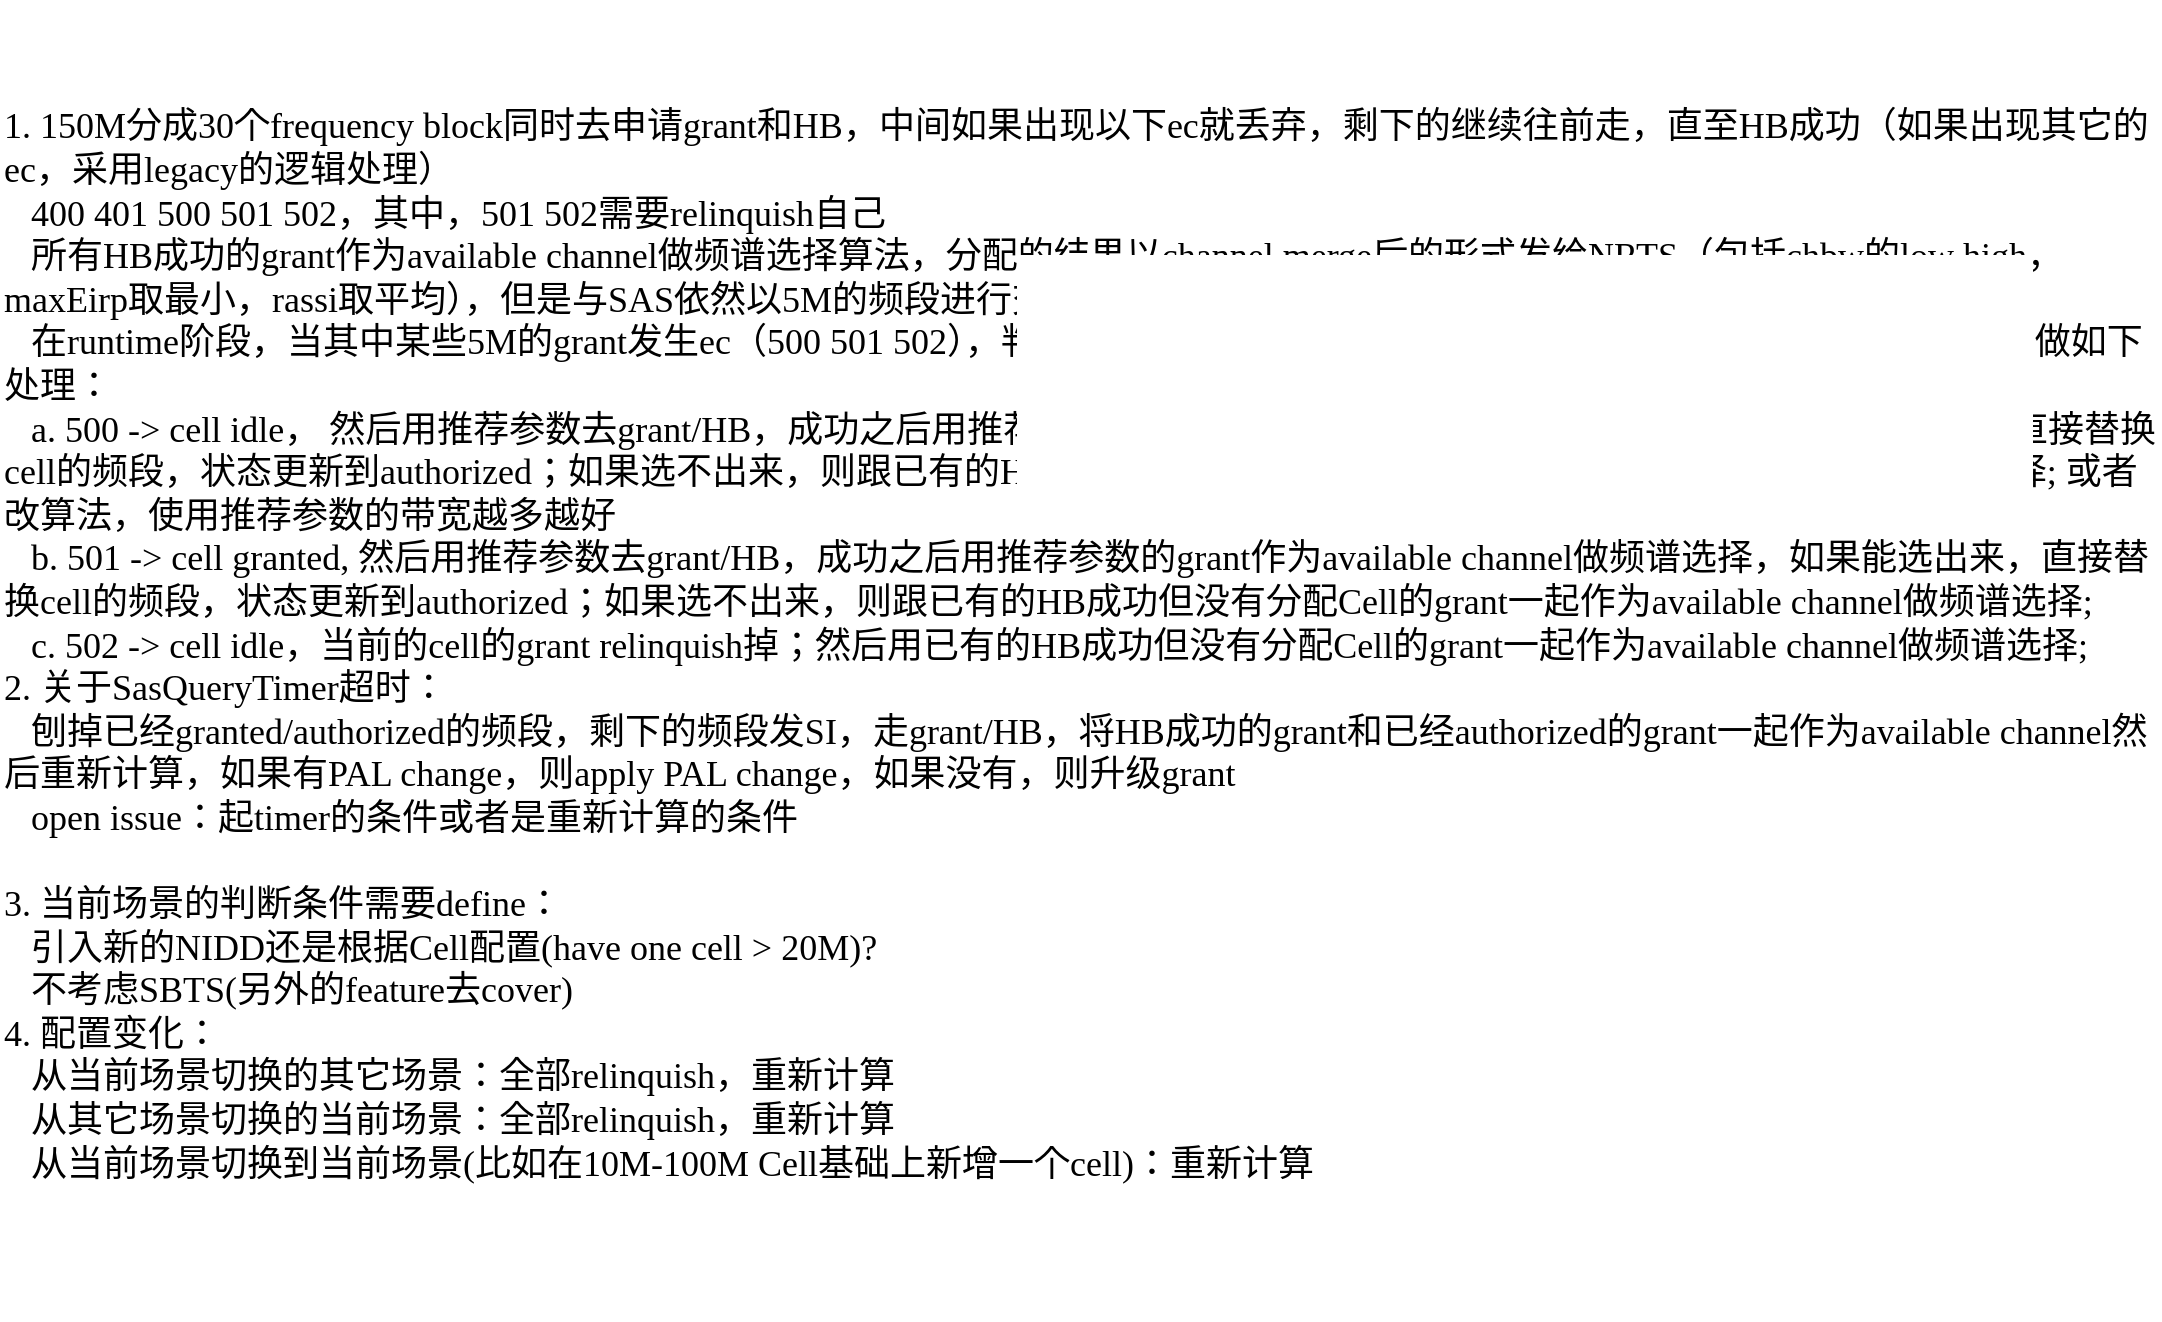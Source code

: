<mxfile version="20.0.3" type="github">
  <diagram id="WpVQEyk78ByjNM30UpTz" name="Page-1">
    <mxGraphModel dx="1422" dy="762" grid="1" gridSize="10" guides="1" tooltips="1" connect="1" arrows="1" fold="1" page="1" pageScale="1" pageWidth="1169" pageHeight="1654" math="0" shadow="0">
      <root>
        <mxCell id="0" />
        <mxCell id="1" parent="0" />
        <mxCell id="bD_4H4n_7uu2J1j26MGU-1" value="&lt;p&gt;&lt;font style=&quot;font-size: 18px;&quot; face=&quot;Verdana&quot;&gt;1. 150M分成30个frequency block同时去申请grant和HB，中间如果出现以下ec就丢弃，剩下的继续往前走，直至HB成功（如果出现其它的ec，采用legacy的逻辑处理）&lt;br&gt;&amp;nbsp; &amp;nbsp;400 401 500 501 502，其中，501 502需要relinquish自己&lt;br&gt;&amp;nbsp; &amp;nbsp;所有HB成功的grant作为available channel做频谱选择算法，分配的结果以channel merge后的形式发给NRTS（包括chbw的low high，maxEirp取最小，rassi取平均），但是与SAS依然以5M的频段进行交互&lt;br&gt;&amp;nbsp; &amp;nbsp;在runtime阶段，当其中某些5M的grant发生ec（500 501 502），判断当前authorized的cell是否包含这些grant，如果有的的话，分别做如下处理：&lt;br&gt;&amp;nbsp; &amp;nbsp;a. 500 -&amp;gt; cell idle， 然后用推荐参数去grant/HB，成功之后用推荐参数的grant作为available channel做频谱选择，如果能选出来，直接替换cell的频段，状态更新到authorized；如果选不出来，则跟已有的HB成功但没有分配Cell的grant一起作为available channel做频谱选择; 或者改算法，使用推荐参数的带宽越多越好&lt;br&gt;&amp;nbsp; &amp;nbsp;b. 501 -&amp;gt; cell granted, 然后用推荐参数去grant/HB，成功之后用推荐参数的grant作为available channel做频谱选择，如果能选出来，直接替换cell的频段，状态更新到authorized；如果选不出来，则跟已有的HB成功但没有分配Cell的grant一起作为available channel做频谱选择;&lt;br&gt;&amp;nbsp; &amp;nbsp;c. 502 -&amp;gt; cell idle，当前的cell的grant relinquish掉；然后用已有的HB成功但没有分配Cell的grant一起作为available channel做频谱选择;&amp;nbsp;&lt;br&gt;2. 关于SasQueryTimer超时：&lt;br&gt;&amp;nbsp; &amp;nbsp;刨掉已经granted/authorized的频段，剩下的频段发SI，走grant/HB，将HB成功的grant和已经authorized的grant一起作为available channel然后重新计算，如果有PAL change，则apply PAL change，如果没有，则升级grant&lt;br&gt;&amp;nbsp; &amp;nbsp;open issue：起timer的条件或者是重新计算的条件&lt;br&gt;&amp;nbsp; &amp;nbsp;&lt;br&gt;3. 当前场景的判断条件需要define：&lt;br&gt;&amp;nbsp; &amp;nbsp;引入新的NIDD还是根据Cell配置(have one cell &amp;gt; 20M)?&lt;br&gt;&amp;nbsp; &amp;nbsp;不考虑SBTS(另外的feature去cover)&lt;br&gt;4. 配置变化：&lt;br&gt;&amp;nbsp; &amp;nbsp;从当前场景切换的其它场景：全部relinquish，重新计算&lt;br&gt;&amp;nbsp; &amp;nbsp;从其它场景切换的当前场景：全部relinquish，重新计算&lt;br&gt;&amp;nbsp; &amp;nbsp;从当前场景切换到当前场景(比如在10M-100M Cell基础上新增一个cell)：重新计算&lt;/font&gt;&lt;/p&gt;&lt;div&gt;&lt;br&gt;&lt;/div&gt;" style="text;html=1;strokeColor=none;fillColor=none;align=left;verticalAlign=middle;whiteSpace=wrap;rounded=0;" vertex="1" parent="1">
          <mxGeometry x="40" y="820" width="1080" height="660" as="geometry" />
        </mxCell>
      </root>
    </mxGraphModel>
  </diagram>
</mxfile>
